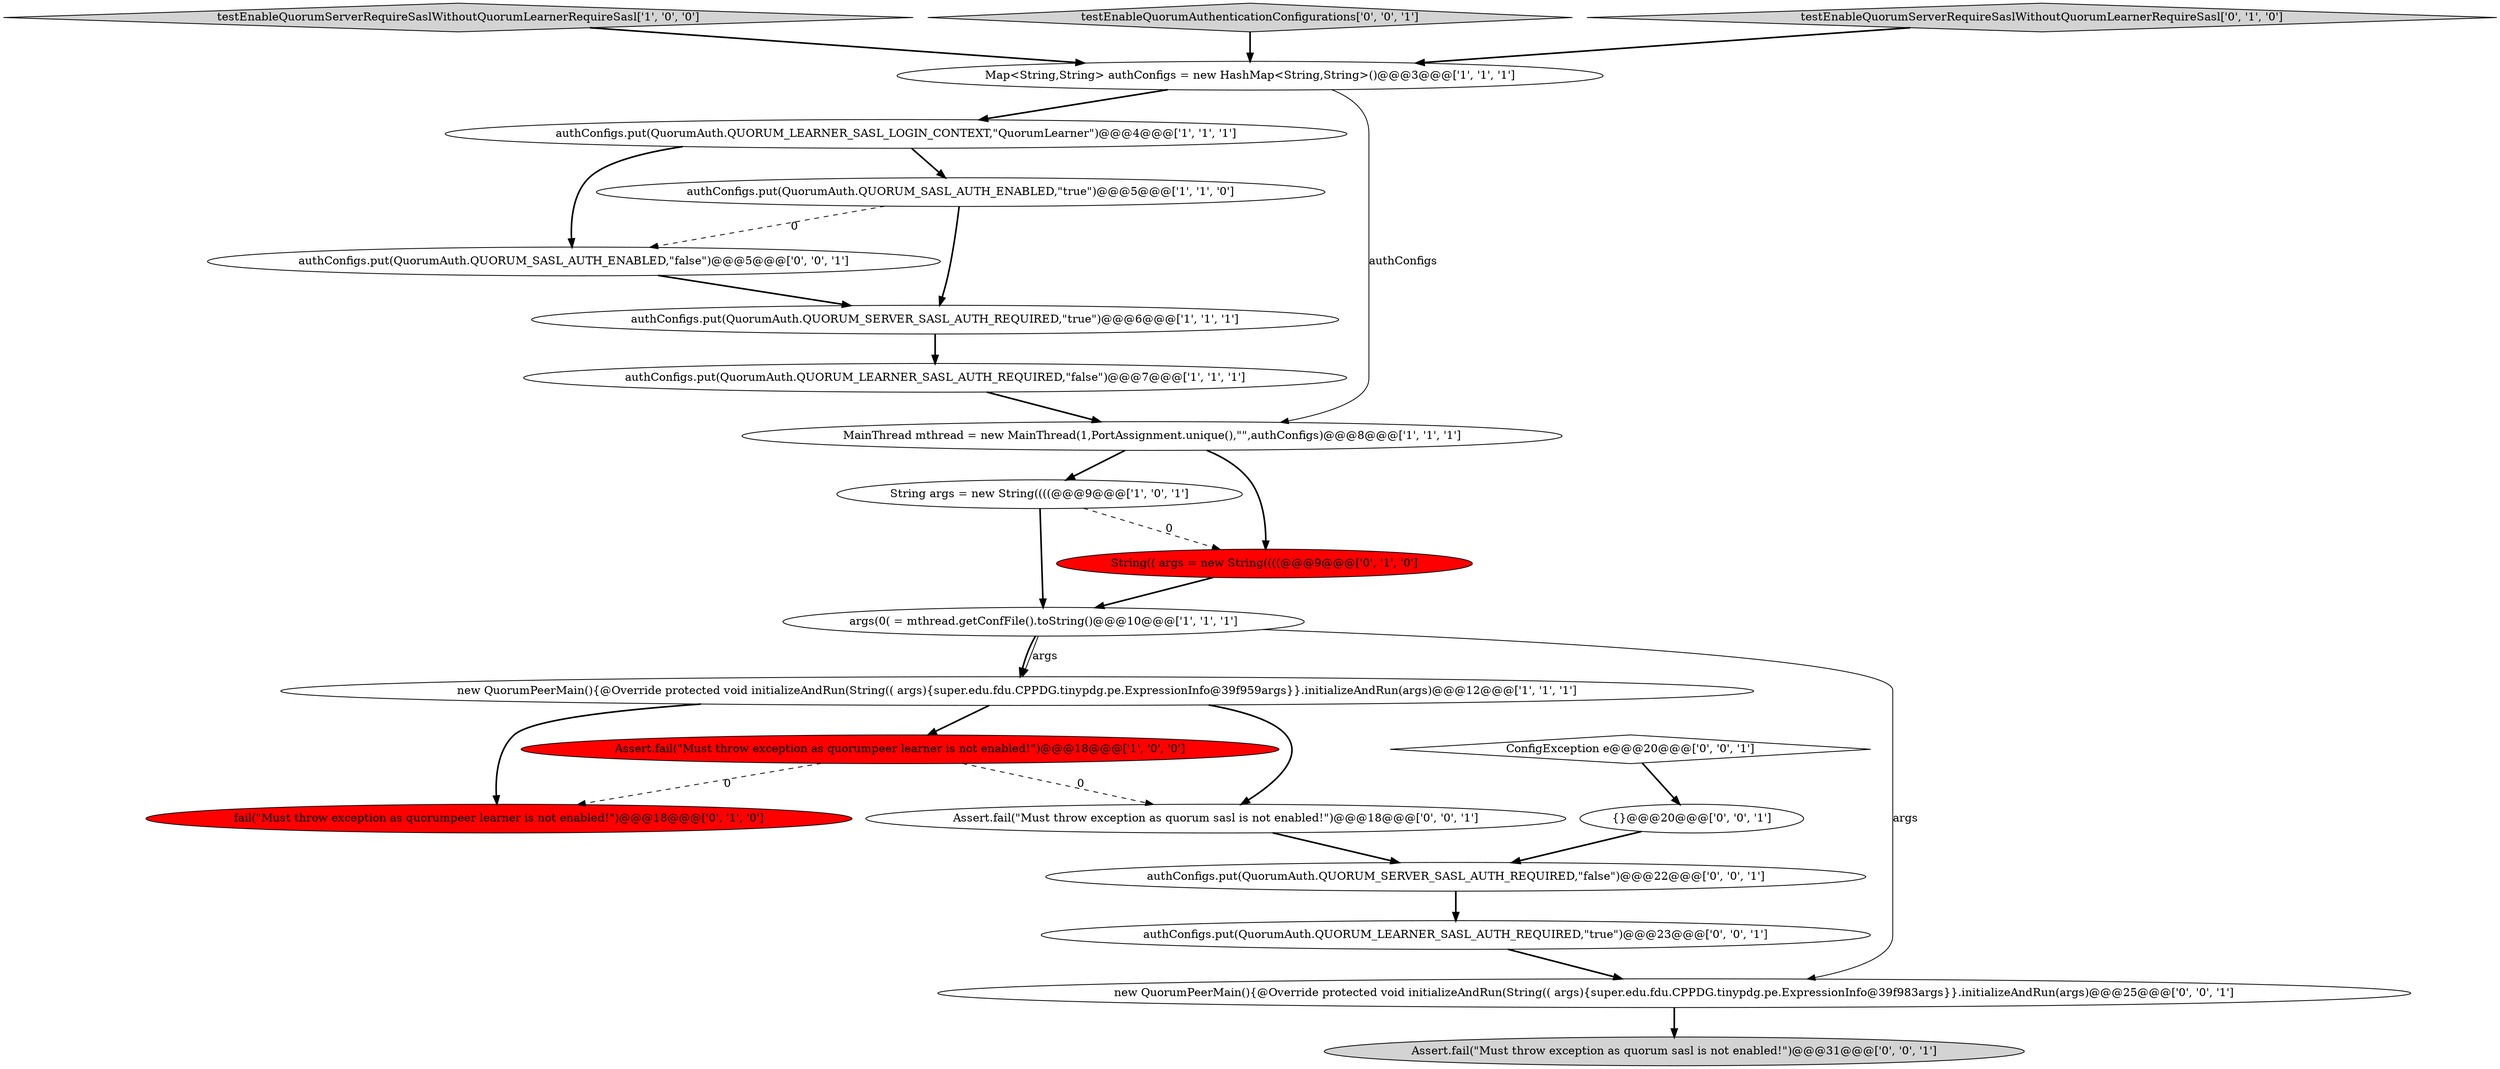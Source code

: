 digraph {
10 [style = filled, label = "testEnableQuorumServerRequireSaslWithoutQuorumLearnerRequireSasl['1', '0', '0']", fillcolor = lightgray, shape = diamond image = "AAA0AAABBB1BBB"];
21 [style = filled, label = "Assert.fail(\"Must throw exception as quorum sasl is not enabled!\")@@@18@@@['0', '0', '1']", fillcolor = white, shape = ellipse image = "AAA0AAABBB3BBB"];
14 [style = filled, label = "authConfigs.put(QuorumAuth.QUORUM_SASL_AUTH_ENABLED,\"false\")@@@5@@@['0', '0', '1']", fillcolor = white, shape = ellipse image = "AAA0AAABBB3BBB"];
4 [style = filled, label = "authConfigs.put(QuorumAuth.QUORUM_LEARNER_SASL_AUTH_REQUIRED,\"false\")@@@7@@@['1', '1', '1']", fillcolor = white, shape = ellipse image = "AAA0AAABBB1BBB"];
17 [style = filled, label = "authConfigs.put(QuorumAuth.QUORUM_LEARNER_SASL_AUTH_REQUIRED,\"true\")@@@23@@@['0', '0', '1']", fillcolor = white, shape = ellipse image = "AAA0AAABBB3BBB"];
6 [style = filled, label = "Map<String,String> authConfigs = new HashMap<String,String>()@@@3@@@['1', '1', '1']", fillcolor = white, shape = ellipse image = "AAA0AAABBB1BBB"];
18 [style = filled, label = "Assert.fail(\"Must throw exception as quorum sasl is not enabled!\")@@@31@@@['0', '0', '1']", fillcolor = lightgray, shape = ellipse image = "AAA0AAABBB3BBB"];
22 [style = filled, label = "ConfigException e@@@20@@@['0', '0', '1']", fillcolor = white, shape = diamond image = "AAA0AAABBB3BBB"];
2 [style = filled, label = "Assert.fail(\"Must throw exception as quorumpeer learner is not enabled!\")@@@18@@@['1', '0', '0']", fillcolor = red, shape = ellipse image = "AAA1AAABBB1BBB"];
16 [style = filled, label = "testEnableQuorumAuthenticationConfigurations['0', '0', '1']", fillcolor = lightgray, shape = diamond image = "AAA0AAABBB3BBB"];
19 [style = filled, label = "{}@@@20@@@['0', '0', '1']", fillcolor = white, shape = ellipse image = "AAA0AAABBB3BBB"];
9 [style = filled, label = "new QuorumPeerMain(){@Override protected void initializeAndRun(String(( args){super.edu.fdu.CPPDG.tinypdg.pe.ExpressionInfo@39f959args}}.initializeAndRun(args)@@@12@@@['1', '1', '1']", fillcolor = white, shape = ellipse image = "AAA0AAABBB1BBB"];
1 [style = filled, label = "authConfigs.put(QuorumAuth.QUORUM_LEARNER_SASL_LOGIN_CONTEXT,\"QuorumLearner\")@@@4@@@['1', '1', '1']", fillcolor = white, shape = ellipse image = "AAA0AAABBB1BBB"];
3 [style = filled, label = "authConfigs.put(QuorumAuth.QUORUM_SERVER_SASL_AUTH_REQUIRED,\"true\")@@@6@@@['1', '1', '1']", fillcolor = white, shape = ellipse image = "AAA0AAABBB1BBB"];
15 [style = filled, label = "authConfigs.put(QuorumAuth.QUORUM_SERVER_SASL_AUTH_REQUIRED,\"false\")@@@22@@@['0', '0', '1']", fillcolor = white, shape = ellipse image = "AAA0AAABBB3BBB"];
5 [style = filled, label = "String args = new String((((@@@9@@@['1', '0', '1']", fillcolor = white, shape = ellipse image = "AAA0AAABBB1BBB"];
8 [style = filled, label = "MainThread mthread = new MainThread(1,PortAssignment.unique(),\"\",authConfigs)@@@8@@@['1', '1', '1']", fillcolor = white, shape = ellipse image = "AAA0AAABBB1BBB"];
12 [style = filled, label = "testEnableQuorumServerRequireSaslWithoutQuorumLearnerRequireSasl['0', '1', '0']", fillcolor = lightgray, shape = diamond image = "AAA0AAABBB2BBB"];
7 [style = filled, label = "args(0( = mthread.getConfFile().toString()@@@10@@@['1', '1', '1']", fillcolor = white, shape = ellipse image = "AAA0AAABBB1BBB"];
0 [style = filled, label = "authConfigs.put(QuorumAuth.QUORUM_SASL_AUTH_ENABLED,\"true\")@@@5@@@['1', '1', '0']", fillcolor = white, shape = ellipse image = "AAA0AAABBB1BBB"];
13 [style = filled, label = "String(( args = new String((((@@@9@@@['0', '1', '0']", fillcolor = red, shape = ellipse image = "AAA1AAABBB2BBB"];
11 [style = filled, label = "fail(\"Must throw exception as quorumpeer learner is not enabled!\")@@@18@@@['0', '1', '0']", fillcolor = red, shape = ellipse image = "AAA1AAABBB2BBB"];
20 [style = filled, label = "new QuorumPeerMain(){@Override protected void initializeAndRun(String(( args){super.edu.fdu.CPPDG.tinypdg.pe.ExpressionInfo@39f983args}}.initializeAndRun(args)@@@25@@@['0', '0', '1']", fillcolor = white, shape = ellipse image = "AAA0AAABBB3BBB"];
5->13 [style = dashed, label="0"];
0->3 [style = bold, label=""];
14->3 [style = bold, label=""];
9->11 [style = bold, label=""];
22->19 [style = bold, label=""];
9->2 [style = bold, label=""];
21->15 [style = bold, label=""];
16->6 [style = bold, label=""];
1->0 [style = bold, label=""];
12->6 [style = bold, label=""];
3->4 [style = bold, label=""];
10->6 [style = bold, label=""];
6->8 [style = solid, label="authConfigs"];
7->9 [style = solid, label="args"];
7->9 [style = bold, label=""];
20->18 [style = bold, label=""];
6->1 [style = bold, label=""];
0->14 [style = dashed, label="0"];
15->17 [style = bold, label=""];
8->5 [style = bold, label=""];
2->21 [style = dashed, label="0"];
13->7 [style = bold, label=""];
9->21 [style = bold, label=""];
7->20 [style = solid, label="args"];
4->8 [style = bold, label=""];
5->7 [style = bold, label=""];
2->11 [style = dashed, label="0"];
1->14 [style = bold, label=""];
19->15 [style = bold, label=""];
8->13 [style = bold, label=""];
17->20 [style = bold, label=""];
}
